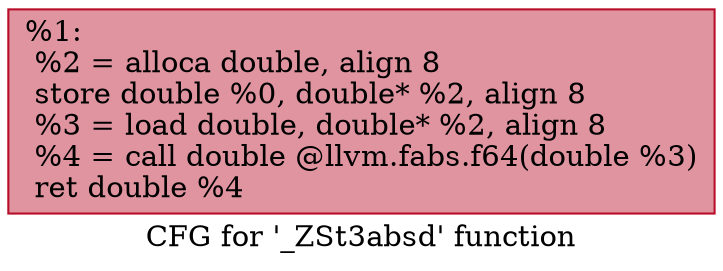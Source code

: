 digraph "CFG for '_ZSt3absd' function" {
	label="CFG for '_ZSt3absd' function";

	Node0x1e837f30940 [shape=record,color="#b70d28ff", style=filled, fillcolor="#b70d2870",label="{%1:\l  %2 = alloca double, align 8\l  store double %0, double* %2, align 8\l  %3 = load double, double* %2, align 8\l  %4 = call double @llvm.fabs.f64(double %3)\l  ret double %4\l}"];
}
